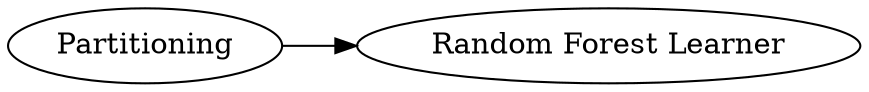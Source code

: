 digraph {
	"5241941906329798479_250" [label="Random Forest Learner"]
	"5241941906329798479_243" [label=Partitioning]
	"5241941906329798479_243" -> "5241941906329798479_250"
	rankdir=LR
}
